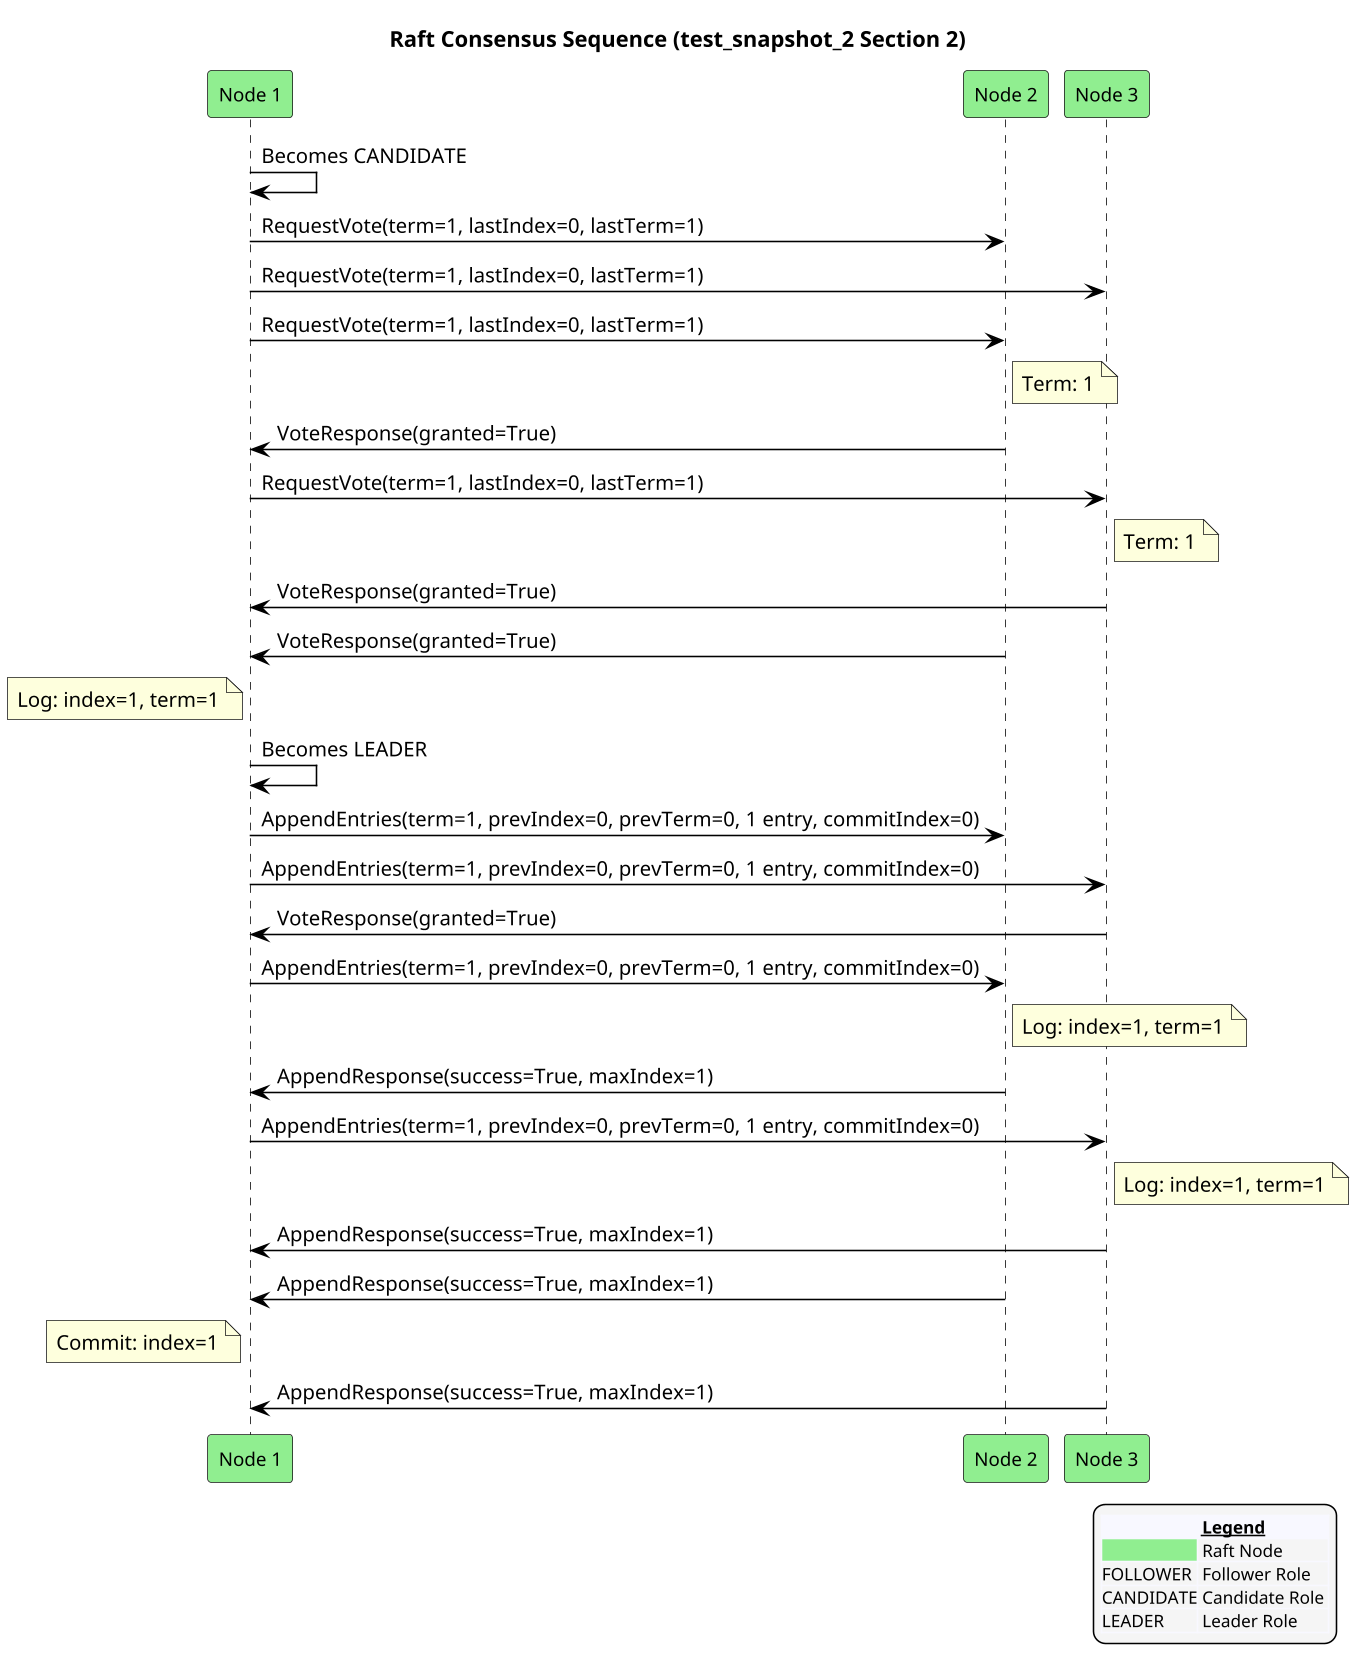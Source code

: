 @startuml
!pragma ratio 0.7
skinparam dpi 150
skinparam monochrome false
skinparam sequence {
  ArrowColor Black
  ActorBorderColor Black
  LifeLineBorderColor Black
  ParticipantFontSize 12
  Padding 10
}
skinparam legend {
  BackgroundColor #F5F5F5
  FontSize 11
}
title Raft Consensus Sequence (test_snapshot_2 Section 2)

participant "Node 1" as n1 order 10 #Lightgreen
participant "Node 2" as n2 order 20 #Lightgreen
participant "Node 3" as n3 order 30 #Lightgreen
n1 -> n1: Becomes CANDIDATE
n1 -> n2: RequestVote(term=1, lastIndex=0, lastTerm=1)
n1 -> n3: RequestVote(term=1, lastIndex=0, lastTerm=1)
n1 -> n2: RequestVote(term=1, lastIndex=0, lastTerm=1)
note right of n2: Term: 1
n2 -> n1: VoteResponse(granted=True)
n1 -> n3: RequestVote(term=1, lastIndex=0, lastTerm=1)
note right of n3: Term: 1
n3 -> n1: VoteResponse(granted=True)
n2 -> n1: VoteResponse(granted=True)
note left of n1: Log: index=1, term=1
n1 -> n1: Becomes LEADER
n1 -> n2: AppendEntries(term=1, prevIndex=0, prevTerm=0, 1 entry, commitIndex=0)
n1 -> n3: AppendEntries(term=1, prevIndex=0, prevTerm=0, 1 entry, commitIndex=0)
n3 -> n1: VoteResponse(granted=True)
n1 -> n2: AppendEntries(term=1, prevIndex=0, prevTerm=0, 1 entry, commitIndex=0)
note right of n2: Log: index=1, term=1
n2 -> n1: AppendResponse(success=True, maxIndex=1)
n1 -> n3: AppendEntries(term=1, prevIndex=0, prevTerm=0, 1 entry, commitIndex=0)
note right of n3: Log: index=1, term=1
n3 -> n1: AppendResponse(success=True, maxIndex=1)
n2 -> n1: AppendResponse(success=True, maxIndex=1)
note left of n1: Commit: index=1
n3 -> n1: AppendResponse(success=True, maxIndex=1)

legend right
  <#GhostWhite,#GhostWhite>|      |= __Legend__ |
  |<#Lightgreen>| Raft Node |
  |FOLLOWER| Follower Role |
  |CANDIDATE| Candidate Role |
  |LEADER| Leader Role |
endlegend
@enduml
